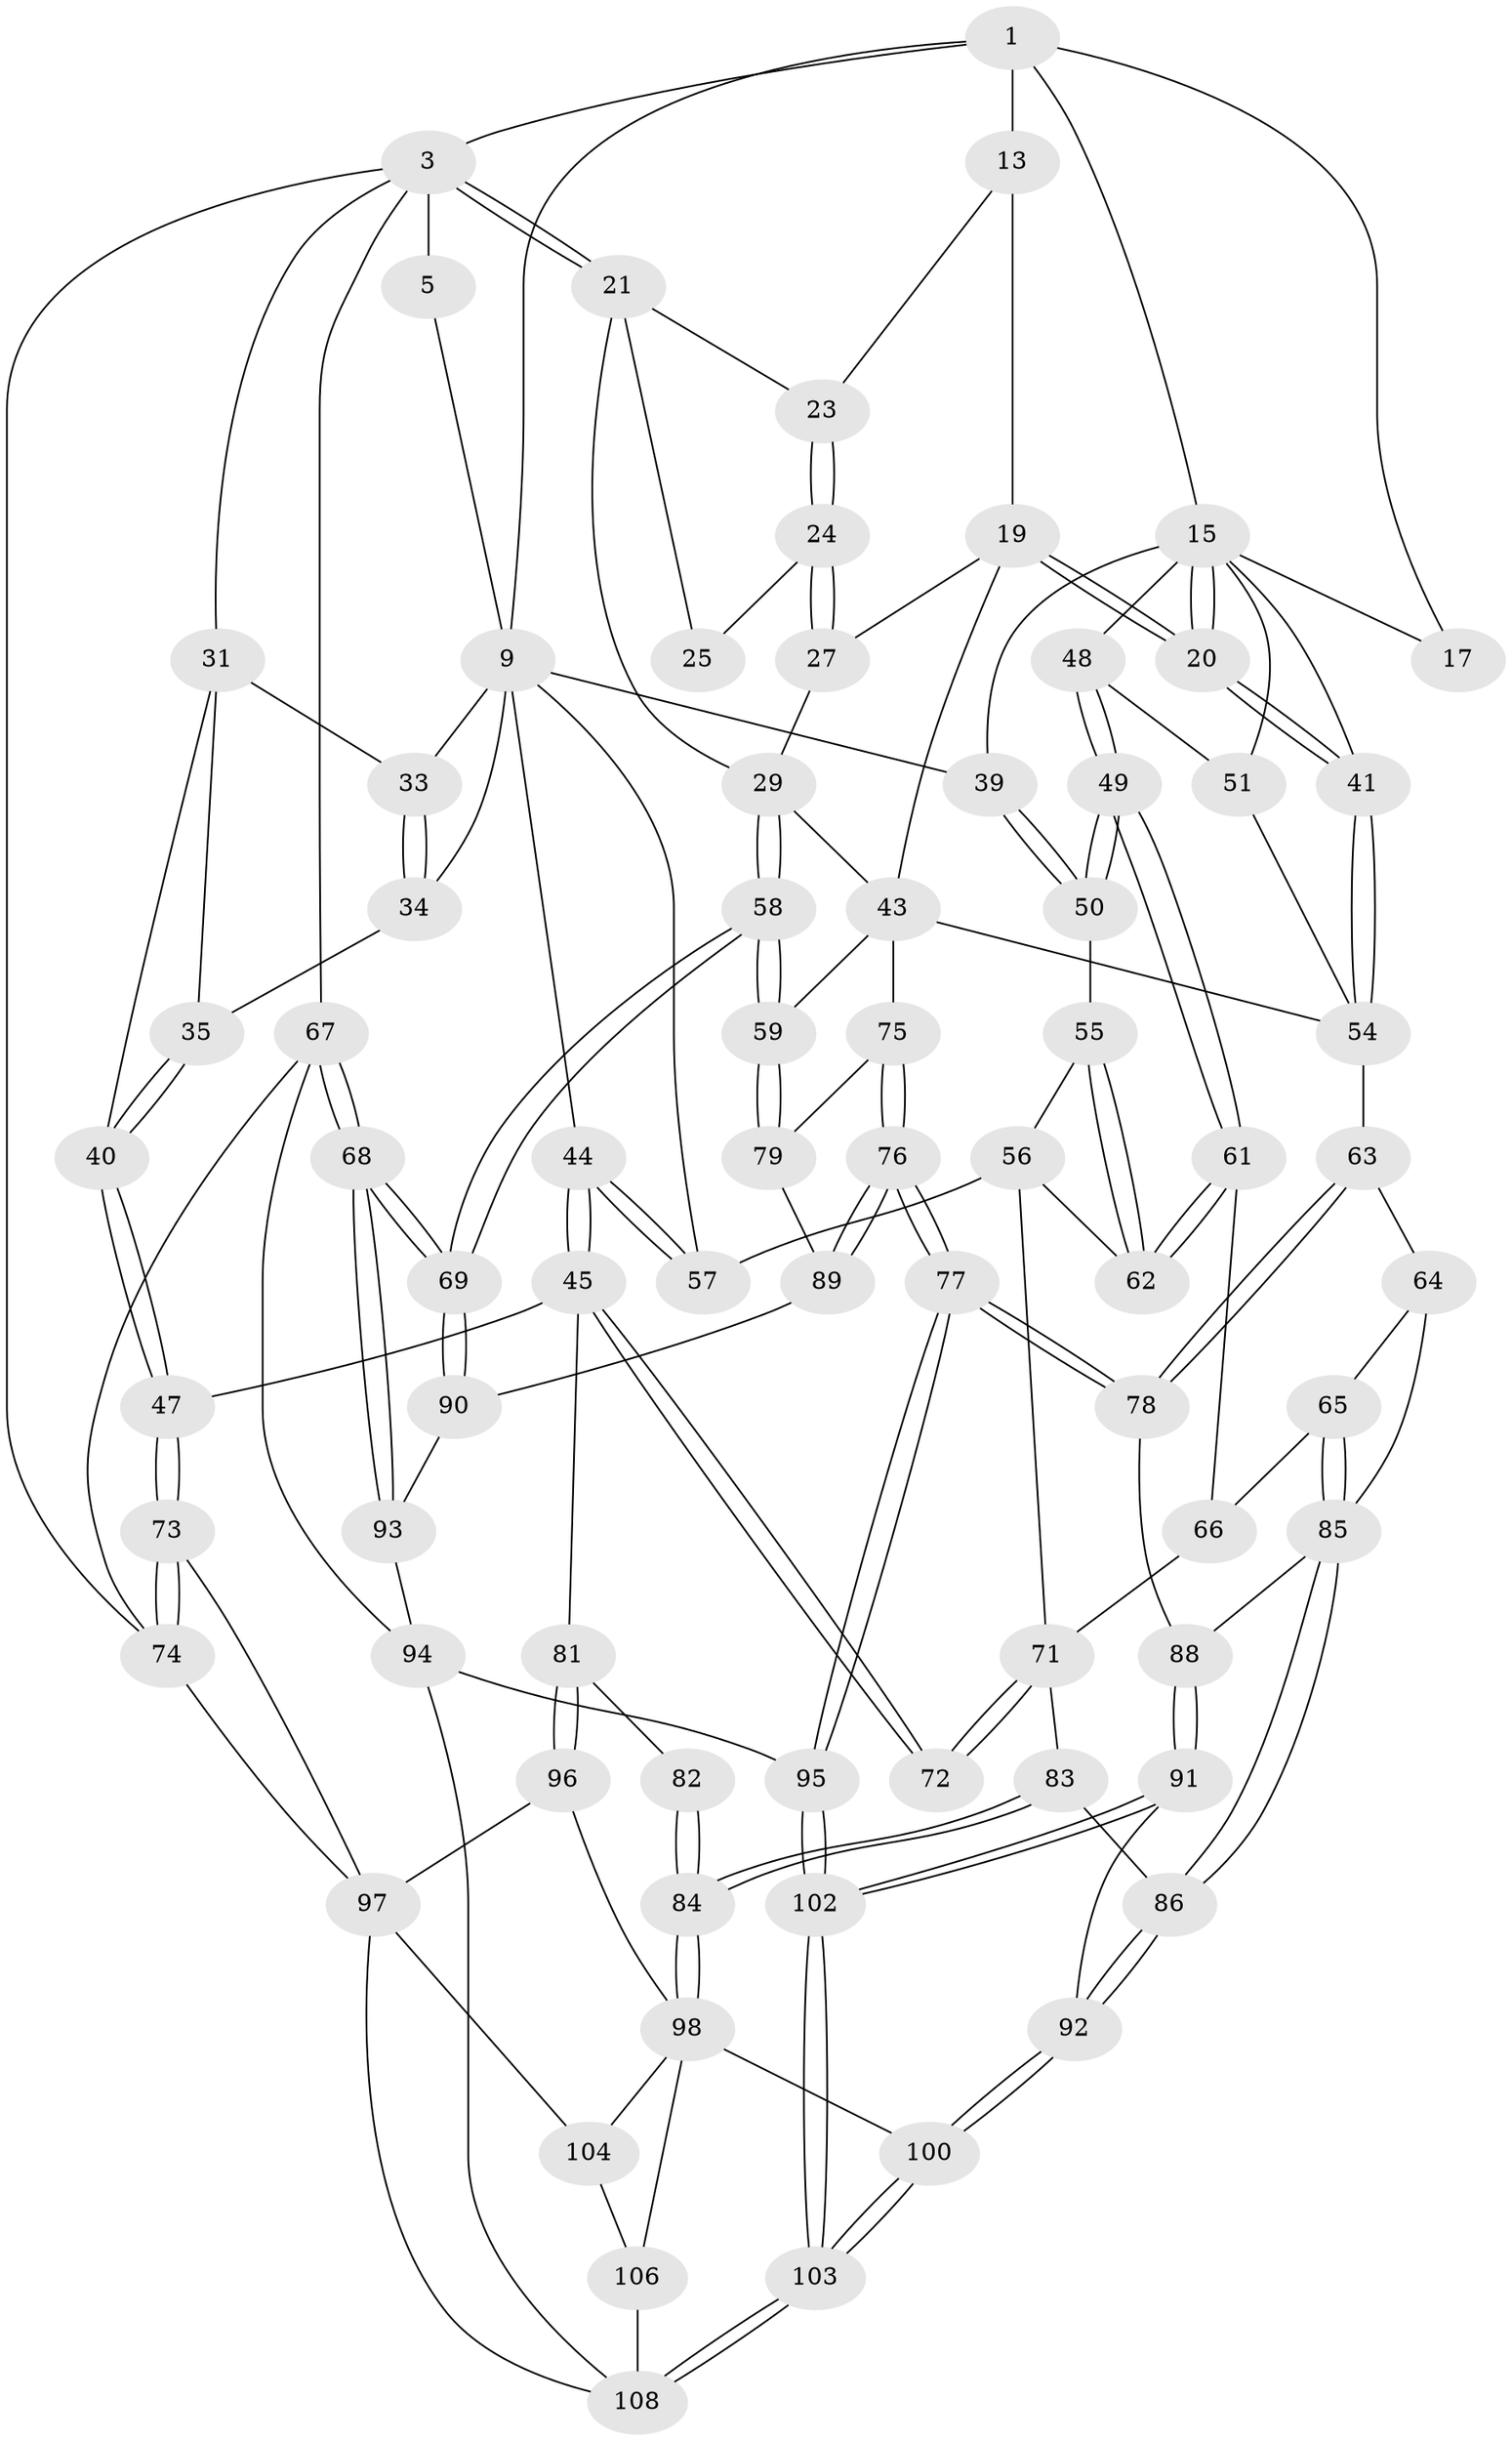 // original degree distribution, {3: 0.03636363636363636, 4: 0.23636363636363636, 6: 0.2545454545454545, 5: 0.4727272727272727}
// Generated by graph-tools (version 1.1) at 2025/21/03/04/25 18:21:14]
// undirected, 77 vertices, 179 edges
graph export_dot {
graph [start="1"]
  node [color=gray90,style=filled];
  1 [pos="+0.3840176095302006+0",super="+2+6"];
  3 [pos="+1+0",super="+4"];
  5 [pos="+0.2747097750329701+0"];
  9 [pos="+0.33626618005013237+0.25588972817272637",super="+10"];
  13 [pos="+0.8000165651336263+0.028336655676186696",super="+18"];
  15 [pos="+0.5986731027937815+0.2149693434205018",super="+16"];
  17 [pos="+0.5034317080067788+0.12930792699717206"];
  19 [pos="+0.7114141762392314+0.2338152244306504",super="+28"];
  20 [pos="+0.7106058046992194+0.23427826214987957"];
  21 [pos="+1+0",super="+22+26"];
  23 [pos="+0.8050207359891255+0.045018626083276884"];
  24 [pos="+0.9090249107594887+0.13980585564211892"];
  25 [pos="+0.9640763724302338+0.13166740733665283"];
  27 [pos="+0.9108331473047376+0.20798538081301293"];
  29 [pos="+1+0.3281713742199979",super="+30"];
  31 [pos="+0+0.11996946781562362",super="+32"];
  33 [pos="+0.08523413478954951+0.1514049171505379"];
  34 [pos="+0.09853860759301429+0.2929520853069562"];
  35 [pos="+0.048691014673346564+0.2826325405082464"];
  39 [pos="+0.383647356465651+0.2757422897559818"];
  40 [pos="+0+0.27937686523122224"];
  41 [pos="+0.7106468037922219+0.3757872942373139"];
  43 [pos="+0.8596269836994284+0.30269794319653165",super="+52"];
  44 [pos="+0.17575505686914586+0.4074906915672038"];
  45 [pos="+0.09296986174286695+0.4918497916373968",super="+46"];
  47 [pos="+0+0.5391066764087079"];
  48 [pos="+0.4799597273711459+0.4212500396824616"];
  49 [pos="+0.43767292996758633+0.44403984981173517"];
  50 [pos="+0.4125372461855512+0.4326834459689511"];
  51 [pos="+0.5481184057951507+0.4307350128726194"];
  54 [pos="+0.7218808815944856+0.46569074445507064",super="+60"];
  55 [pos="+0.3618160232623783+0.42884160322552045"];
  56 [pos="+0.2385309544271436+0.40393112022964683",super="+70"];
  57 [pos="+0.22689415212670877+0.39616754229069057"];
  58 [pos="+1+0.49955798447065763"];
  59 [pos="+1+0.4984760748049155"];
  61 [pos="+0.4346579352901752+0.47778062857295484"];
  62 [pos="+0.35711676287487165+0.5678729528031341"];
  63 [pos="+0.5979463079173251+0.5458363956932184"];
  64 [pos="+0.5880842339154932+0.5541924957370299"];
  65 [pos="+0.5060260727117515+0.5685607712599944"];
  66 [pos="+0.49681848084036034+0.5661251151042657"];
  67 [pos="+1+1"];
  68 [pos="+1+1"];
  69 [pos="+1+0.6106132186966208"];
  71 [pos="+0.3464183054342039+0.6153429333156166",super="+80"];
  72 [pos="+0.2230355216713157+0.5759847828483527"];
  73 [pos="+0+0.7630693912626049"];
  74 [pos="+0+1"];
  75 [pos="+0.7793238434616935+0.5590606985736203"];
  76 [pos="+0.7726015190665448+0.7000871372042387"];
  77 [pos="+0.7429047686000415+0.7413408744258008"];
  78 [pos="+0.7404752847143318+0.7412531195668034"];
  79 [pos="+0.9017191866978619+0.5623055662079767"];
  81 [pos="+0.18112869735685622+0.7236366435816269"];
  82 [pos="+0.2221575168691385+0.6184290433178438"];
  83 [pos="+0.35051977789403543+0.699544047507344"];
  84 [pos="+0.3267037198031543+0.718166912447152"];
  85 [pos="+0.4826323995634617+0.6930329486969832",super="+87"];
  86 [pos="+0.44618594039004406+0.7323150216239579"];
  88 [pos="+0.6505225071385111+0.7625992009710013"];
  89 [pos="+0.8562948284811247+0.685069760788756"];
  90 [pos="+0.9761461983424744+0.6921711091822482"];
  91 [pos="+0.5972464276265292+0.8026921040923065"];
  92 [pos="+0.49729009833120913+0.7958783412449806"];
  93 [pos="+0.8953825239658131+0.8160989941664459"];
  94 [pos="+0.8015216222465088+0.8340502931467928",super="+107"];
  95 [pos="+0.7943506541555535+0.8282685813523482"];
  96 [pos="+0.2061259567938089+0.7710744252204417"];
  97 [pos="+0.0814468260338612+0.7984616356456937",super="+105"];
  98 [pos="+0.2908363361444601+0.7484028349788722",super="+101+99"];
  100 [pos="+0.4561437427888975+0.8875345139690572"];
  102 [pos="+0.623882997725122+0.9810706555267316"];
  103 [pos="+0.6138848599446717+1"];
  104 [pos="+0.2499629985160323+0.9435709147186028"];
  106 [pos="+0.41788618810827155+0.9155317582496199"];
  108 [pos="+0.6344777513792839+1",super="+109"];
  1 -- 3;
  1 -- 13 [weight=2];
  1 -- 17 [weight=2];
  1 -- 9;
  1 -- 15;
  3 -- 21;
  3 -- 21;
  3 -- 67;
  3 -- 74;
  3 -- 5;
  3 -- 31;
  5 -- 9;
  9 -- 39;
  9 -- 33;
  9 -- 34;
  9 -- 44;
  9 -- 57;
  13 -- 19;
  13 -- 23;
  15 -- 20;
  15 -- 20;
  15 -- 48;
  15 -- 17;
  15 -- 51;
  15 -- 39;
  15 -- 41;
  19 -- 20;
  19 -- 20;
  19 -- 27;
  19 -- 43;
  20 -- 41;
  20 -- 41;
  21 -- 23;
  21 -- 25;
  21 -- 29;
  23 -- 24;
  23 -- 24;
  24 -- 25;
  24 -- 27;
  24 -- 27;
  27 -- 29;
  29 -- 58;
  29 -- 58;
  29 -- 43;
  31 -- 40;
  31 -- 33;
  31 -- 35;
  33 -- 34;
  33 -- 34;
  34 -- 35;
  35 -- 40;
  35 -- 40;
  39 -- 50;
  39 -- 50;
  40 -- 47;
  40 -- 47;
  41 -- 54;
  41 -- 54;
  43 -- 59;
  43 -- 75;
  43 -- 54;
  44 -- 45;
  44 -- 45;
  44 -- 57;
  44 -- 57;
  45 -- 72;
  45 -- 72;
  45 -- 81;
  45 -- 47;
  47 -- 73;
  47 -- 73;
  48 -- 49;
  48 -- 49;
  48 -- 51;
  49 -- 50;
  49 -- 50;
  49 -- 61;
  49 -- 61;
  50 -- 55;
  51 -- 54;
  54 -- 63;
  55 -- 56;
  55 -- 62;
  55 -- 62;
  56 -- 57;
  56 -- 62;
  56 -- 71;
  58 -- 59;
  58 -- 59;
  58 -- 69;
  58 -- 69;
  59 -- 79;
  59 -- 79;
  61 -- 62;
  61 -- 62;
  61 -- 66;
  63 -- 64;
  63 -- 78;
  63 -- 78;
  64 -- 65;
  64 -- 85;
  65 -- 66;
  65 -- 85;
  65 -- 85;
  66 -- 71;
  67 -- 68;
  67 -- 68;
  67 -- 74;
  67 -- 94;
  68 -- 69;
  68 -- 69;
  68 -- 93;
  68 -- 93;
  69 -- 90;
  69 -- 90;
  71 -- 72;
  71 -- 72;
  71 -- 83;
  73 -- 74;
  73 -- 74;
  73 -- 97;
  74 -- 97;
  75 -- 76;
  75 -- 76;
  75 -- 79;
  76 -- 77;
  76 -- 77;
  76 -- 89;
  76 -- 89;
  77 -- 78;
  77 -- 78;
  77 -- 95;
  77 -- 95;
  78 -- 88;
  79 -- 89;
  81 -- 82;
  81 -- 96;
  81 -- 96;
  82 -- 84;
  82 -- 84;
  83 -- 84;
  83 -- 84;
  83 -- 86;
  84 -- 98;
  84 -- 98;
  85 -- 86;
  85 -- 86;
  85 -- 88;
  86 -- 92;
  86 -- 92;
  88 -- 91;
  88 -- 91;
  89 -- 90;
  90 -- 93;
  91 -- 92;
  91 -- 102;
  91 -- 102;
  92 -- 100;
  92 -- 100;
  93 -- 94;
  94 -- 95;
  94 -- 108;
  95 -- 102;
  95 -- 102;
  96 -- 97;
  96 -- 98;
  97 -- 104;
  97 -- 108;
  98 -- 100;
  98 -- 106;
  98 -- 104;
  100 -- 103;
  100 -- 103;
  102 -- 103;
  102 -- 103;
  103 -- 108;
  103 -- 108;
  104 -- 106;
  106 -- 108;
}
